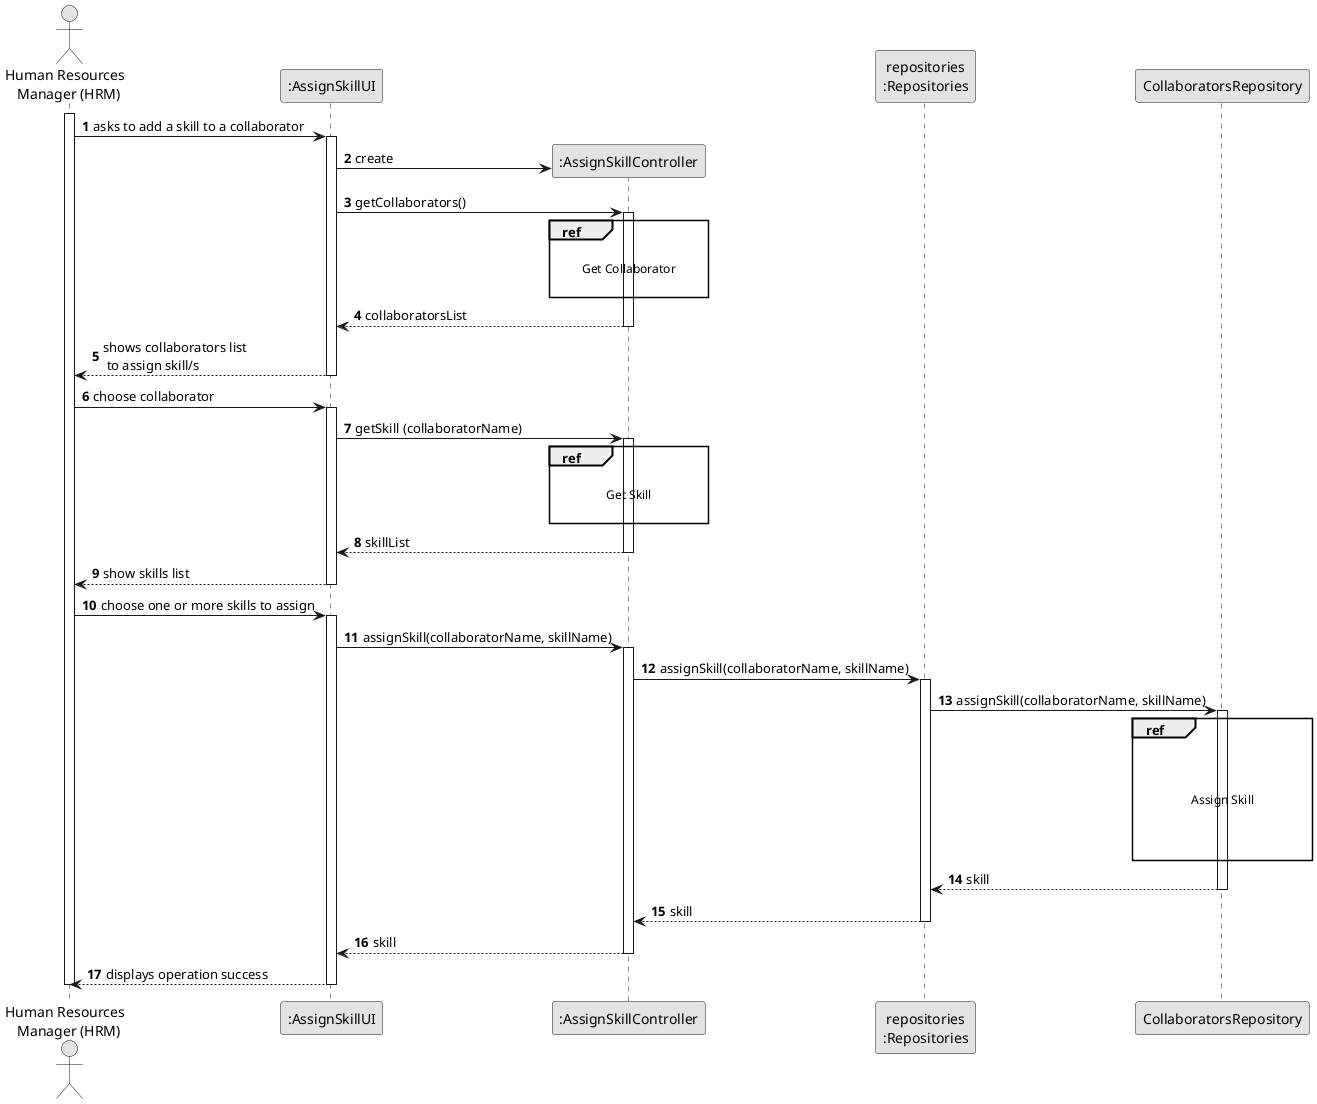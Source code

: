 @startuml
skinparam monochrome true
skinparam packageStyle rectangle
skinparam shadowing false

autonumber

'hide footbox
actor "Human Resources \n Manager (HRM)" as HRM
participant ":AssignSkillUI" as UI
participant ":AssignSkillController" as CTRL
participant "repositories\n:Repositories" as PLAT

participant "CollaboratorsRepository" as CollaboratorsRepository

activate HRM

        HRM -> UI : asks to add a skill to a collaborator

        activate UI


            UI -> CTRL** : create

            UI -> CTRL : getCollaborators()
            activate CTRL
 ref over CTRL

 Get Collaborator

 end

                CTRL --> UI : collaboratorsList
            deactivate CTRL

            UI --> HRM : shows collaborators list\n to assign skill/s
        deactivate UI

    HRM -> UI : choose collaborator
    activate UI

   UI -> CTRL : getSkill (collaboratorName)
           activate CTRL

ref over CTRL

 Get Skill

 end

         CTRL --> UI : skillList
         deactivate CTRL

         UI --> HRM : show skills list
         deactivate UI

         HRM -> UI : choose one or more skills to assign
         activate UI

         UI -> CTRL : assignSkill(collaboratorName, skillName)
         activate CTRL

         CTRL -> PLAT : assignSkill(collaboratorName, skillName)
         activate PLAT

         PLAT -> CollaboratorsRepository : assignSkill(collaboratorName, skillName)
         activate CollaboratorsRepository

         ref over CollaboratorsRepository



         Assign Skill



          end ref

         CollaboratorsRepository --> PLAT : skill
         deactivate CollaboratorsRepository

         PLAT --> CTRL : skill
         deactivate PLAT

         CTRL --> UI : skill
         deactivate CTRL

         UI --> HRM : displays operation success
         deactivate UI

         deactivate HRM

 @enduml